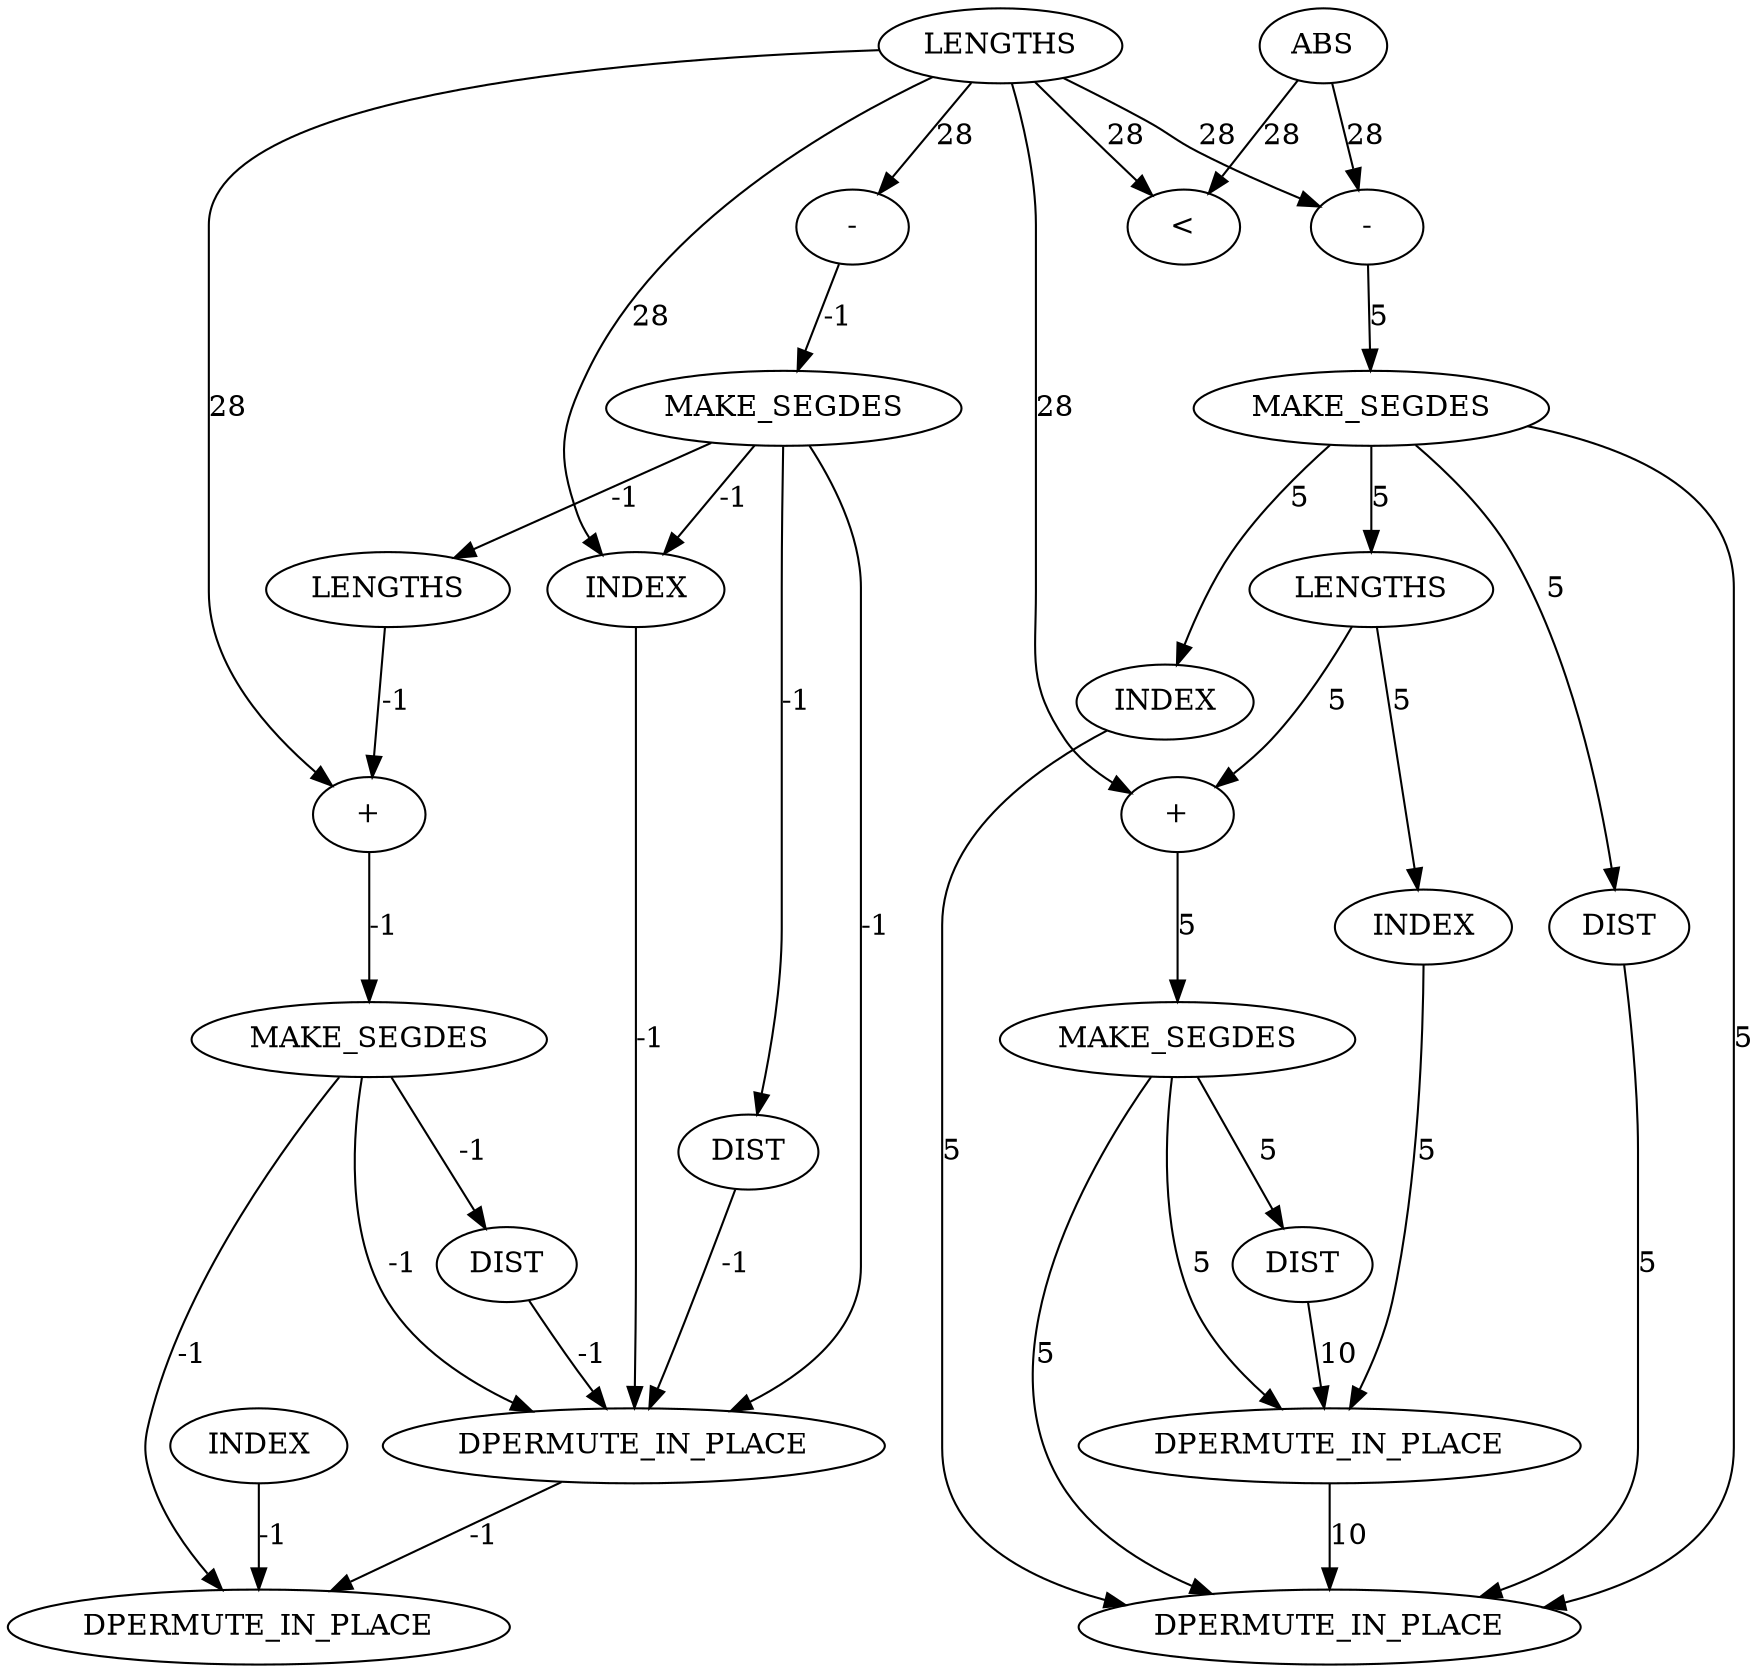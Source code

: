 digraph {
	ep_A_INST_8667 [label=INDEX cost=1161]
	ep_A_INST_8626 [label=DIST cost=0]
	ep_A_INST_8620 [label=MAKE_SEGDES cost=0]
	ep_A_INST_1314 [label="-" cost=214]
	ep_A_INST_8582 [label=DIST cost=0]
	ep_A_INST_10405 [label=DPERMUTE_IN_PLACE cost=0]
	ep_A_INST_8701 [label=DIST cost=172]
	ep_A_INST_8671 [label=LENGTHS cost=88]
	ep_A_INST_8571 [label=LENGTHS cost=2584]
	ep_A_INST_8576 [label=MAKE_SEGDES cost=0]
	ep_A_INST_8604 [label=INDEX cost=0]
	ep_A_INST_1305 [label="-" cost=0]
	ep_A_INST_8592 [label=INDEX cost=0]
	ep_A_INST_10404 [label=DPERMUTE_IN_PLACE cost=0]
	ep_A_INST_8657 [label=DIST cost=171]
	ep_A_INST_10406 [label=DPERMUTE_IN_PLACE cost=257]
	ep_A_INST_8695 [label=MAKE_SEGDES cost=131]
	ep_A_INST_1295 [label="\<" cost=3776]
	ep_A_INST_10407 [label=DPERMUTE_IN_PLACE cost=217]
	ep_A_INST_8615 [label="+" cost=0]
	ep_A_INST_1294 [label=ABS cost=2625]
	ep_A_INST_8679 [label=INDEX cost=1289]
	ep_A_INST_8690 [label="+" cost=2064]
	ep_A_INST_8614 [label=LENGTHS cost=0]
	ep_A_INST_8651 [label=MAKE_SEGDES cost=1981]
	ep_A_INST_8667 -> ep_A_INST_10407 [label=5 cost=5]
	ep_A_INST_8626 -> ep_A_INST_10404 [label=-1 cost=-1]
	ep_A_INST_8620 -> ep_A_INST_8626 [label=-1 cost=-1]
	ep_A_INST_8620 -> ep_A_INST_10404 [label=-1 cost=-1]
	ep_A_INST_8620 -> ep_A_INST_10405 [label=-1 cost=-1]
	ep_A_INST_1314 -> ep_A_INST_8651 [label=5 cost=5]
	ep_A_INST_8582 -> ep_A_INST_10404 [label=-1 cost=-1]
	ep_A_INST_8701 -> ep_A_INST_10406 [label=10 cost=10]
	ep_A_INST_8671 -> ep_A_INST_8679 [label=5 cost=5]
	ep_A_INST_8671 -> ep_A_INST_8690 [label=5 cost=5]
	ep_A_INST_8571 -> ep_A_INST_1295 [label=28 cost=28]
	ep_A_INST_8571 -> ep_A_INST_1305 [label=28 cost=28]
	ep_A_INST_8571 -> ep_A_INST_8604 [label=28 cost=28]
	ep_A_INST_8571 -> ep_A_INST_8615 [label=28 cost=28]
	ep_A_INST_8571 -> ep_A_INST_1314 [label=28 cost=28]
	ep_A_INST_8571 -> ep_A_INST_8690 [label=28 cost=28]
	ep_A_INST_8576 -> ep_A_INST_8582 [label=-1 cost=-1]
	ep_A_INST_8576 -> ep_A_INST_8604 [label=-1 cost=-1]
	ep_A_INST_8576 -> ep_A_INST_8614 [label=-1 cost=-1]
	ep_A_INST_8576 -> ep_A_INST_10404 [label=-1 cost=-1]
	ep_A_INST_8604 -> ep_A_INST_10404 [label=-1 cost=-1]
	ep_A_INST_1305 -> ep_A_INST_8576 [label=-1 cost=-1]
	ep_A_INST_8592 -> ep_A_INST_10405 [label=-1 cost=-1]
	ep_A_INST_10404 -> ep_A_INST_10405 [label=-1 cost=-1]
	ep_A_INST_8657 -> ep_A_INST_10407 [label=5 cost=5]
	ep_A_INST_10406 -> ep_A_INST_10407 [label=10 cost=10]
	ep_A_INST_8695 -> ep_A_INST_8701 [label=5 cost=5]
	ep_A_INST_8695 -> ep_A_INST_10406 [label=5 cost=5]
	ep_A_INST_8695 -> ep_A_INST_10407 [label=5 cost=5]
	ep_A_INST_8615 -> ep_A_INST_8620 [label=-1 cost=-1]
	ep_A_INST_1294 -> ep_A_INST_1295 [label=28 cost=28]
	ep_A_INST_1294 -> ep_A_INST_1314 [label=28 cost=28]
	ep_A_INST_8679 -> ep_A_INST_10406 [label=5 cost=5]
	ep_A_INST_8690 -> ep_A_INST_8695 [label=5 cost=5]
	ep_A_INST_8614 -> ep_A_INST_8615 [label=-1 cost=-1]
	ep_A_INST_8651 -> ep_A_INST_8657 [label=5 cost=5]
	ep_A_INST_8651 -> ep_A_INST_8667 [label=5 cost=5]
	ep_A_INST_8651 -> ep_A_INST_8671 [label=5 cost=5]
	ep_A_INST_8651 -> ep_A_INST_10407 [label=5 cost=5]
}
